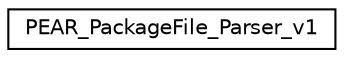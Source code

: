 digraph "Graphical Class Hierarchy"
{
 // LATEX_PDF_SIZE
  edge [fontname="Helvetica",fontsize="10",labelfontname="Helvetica",labelfontsize="10"];
  node [fontname="Helvetica",fontsize="10",shape=record];
  rankdir="LR";
  Node0 [label="PEAR_PackageFile_Parser_v1",height=0.2,width=0.4,color="black", fillcolor="white", style="filled",URL="$classPEAR__PackageFile__Parser__v1.html",tooltip=" "];
}
